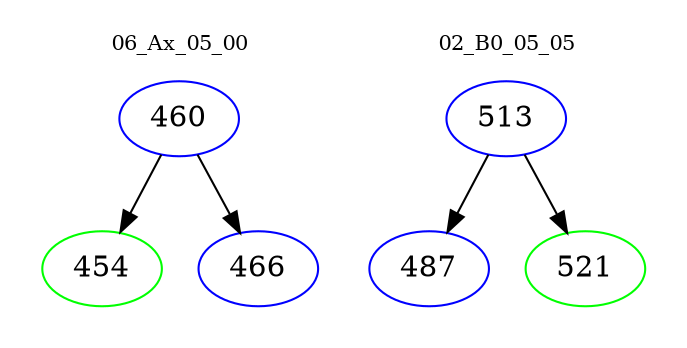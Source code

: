 digraph{
subgraph cluster_0 {
color = white
label = "06_Ax_05_00";
fontsize=10;
T0_460 [label="460", color="blue"]
T0_460 -> T0_454 [color="black"]
T0_454 [label="454", color="green"]
T0_460 -> T0_466 [color="black"]
T0_466 [label="466", color="blue"]
}
subgraph cluster_1 {
color = white
label = "02_B0_05_05";
fontsize=10;
T1_513 [label="513", color="blue"]
T1_513 -> T1_487 [color="black"]
T1_487 [label="487", color="blue"]
T1_513 -> T1_521 [color="black"]
T1_521 [label="521", color="green"]
}
}
